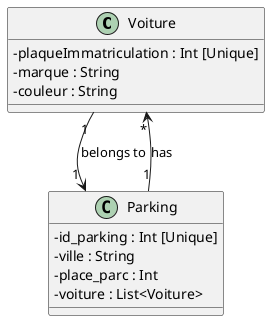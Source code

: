 @startuml

skinparam classAttributeIconSize 0

class Voiture {
    - plaqueImmatriculation : Int [Unique]
    - marque : String
    - couleur : String
}

class Parking {
    - id_parking : Int [Unique]
    - ville : String
    - place_parc : Int
    - voiture : List<Voiture>
}

Voiture "1" --> "1" Parking : "belongs to"
Parking "1" --> "*" Voiture : "has"
@enduml